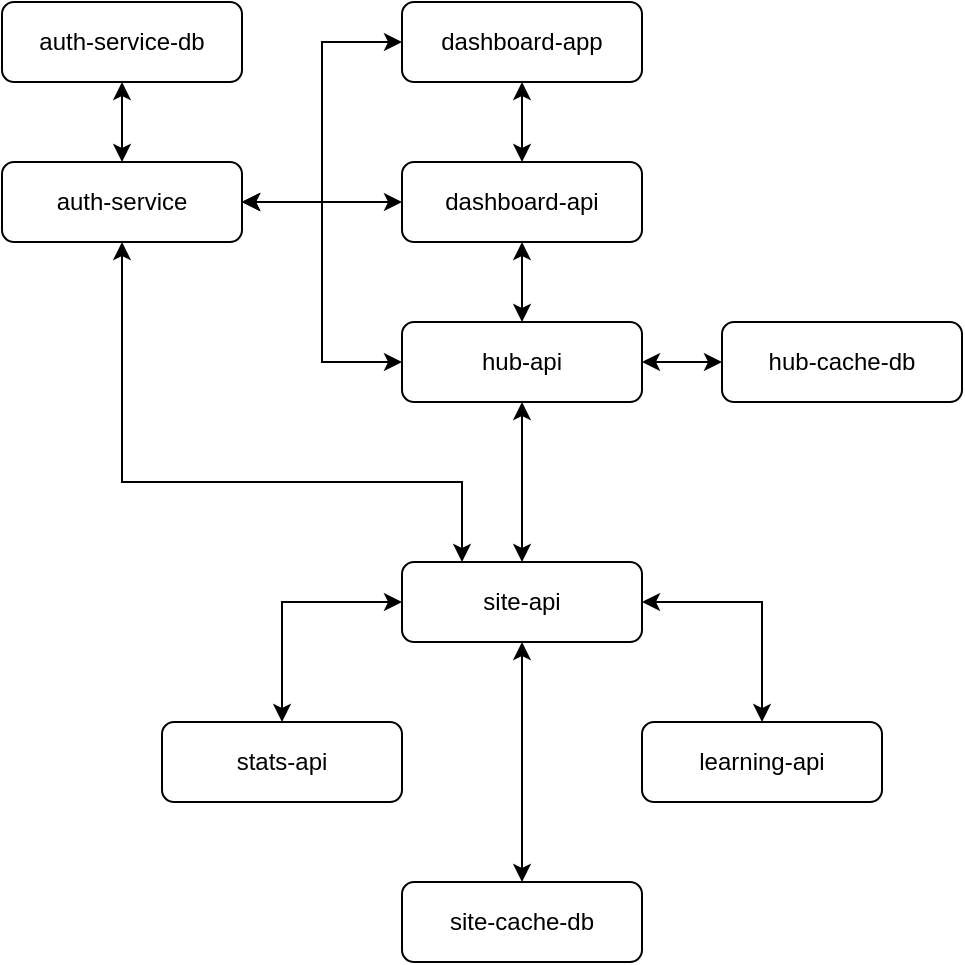 <mxfile version="20.4.0" type="github">
  <diagram id="A6mGiJX77Anee0y3DD2L" name="Page-1">
    <mxGraphModel dx="911" dy="676" grid="1" gridSize="10" guides="1" tooltips="1" connect="1" arrows="1" fold="1" page="1" pageScale="1" pageWidth="5000" pageHeight="5000" math="0" shadow="0">
      <root>
        <mxCell id="0" />
        <mxCell id="1" parent="0" />
        <mxCell id="w7y_vHv0rKMgLHtO9g_5-16" style="edgeStyle=orthogonalEdgeStyle;rounded=0;orthogonalLoop=1;jettySize=auto;html=1;exitX=0.5;exitY=0;exitDx=0;exitDy=0;startArrow=classic;startFill=1;" edge="1" parent="1" source="w7y_vHv0rKMgLHtO9g_5-1" target="w7y_vHv0rKMgLHtO9g_5-15">
          <mxGeometry relative="1" as="geometry" />
        </mxCell>
        <mxCell id="w7y_vHv0rKMgLHtO9g_5-30" style="edgeStyle=orthogonalEdgeStyle;rounded=0;orthogonalLoop=1;jettySize=auto;html=1;exitX=1;exitY=0.5;exitDx=0;exitDy=0;startArrow=classic;startFill=1;" edge="1" parent="1" source="w7y_vHv0rKMgLHtO9g_5-1" target="w7y_vHv0rKMgLHtO9g_5-29">
          <mxGeometry relative="1" as="geometry" />
        </mxCell>
        <mxCell id="w7y_vHv0rKMgLHtO9g_5-1" value="hub-api" style="rounded=1;whiteSpace=wrap;html=1;" vertex="1" parent="1">
          <mxGeometry x="280" y="200" width="120" height="40" as="geometry" />
        </mxCell>
        <mxCell id="w7y_vHv0rKMgLHtO9g_5-11" style="edgeStyle=orthogonalEdgeStyle;rounded=0;orthogonalLoop=1;jettySize=auto;html=1;exitX=0;exitY=0.5;exitDx=0;exitDy=0;startArrow=classic;startFill=1;" edge="1" parent="1" source="w7y_vHv0rKMgLHtO9g_5-4" target="w7y_vHv0rKMgLHtO9g_5-6">
          <mxGeometry relative="1" as="geometry" />
        </mxCell>
        <mxCell id="w7y_vHv0rKMgLHtO9g_5-12" style="edgeStyle=orthogonalEdgeStyle;rounded=0;orthogonalLoop=1;jettySize=auto;html=1;exitX=1;exitY=0.5;exitDx=0;exitDy=0;startArrow=classic;startFill=1;" edge="1" parent="1" source="w7y_vHv0rKMgLHtO9g_5-4" target="w7y_vHv0rKMgLHtO9g_5-7">
          <mxGeometry relative="1" as="geometry" />
        </mxCell>
        <mxCell id="w7y_vHv0rKMgLHtO9g_5-14" style="edgeStyle=orthogonalEdgeStyle;rounded=0;orthogonalLoop=1;jettySize=auto;html=1;exitX=0.5;exitY=0;exitDx=0;exitDy=0;startArrow=classic;startFill=1;" edge="1" parent="1" source="w7y_vHv0rKMgLHtO9g_5-4" target="w7y_vHv0rKMgLHtO9g_5-1">
          <mxGeometry relative="1" as="geometry" />
        </mxCell>
        <mxCell id="w7y_vHv0rKMgLHtO9g_5-28" style="edgeStyle=orthogonalEdgeStyle;rounded=0;orthogonalLoop=1;jettySize=auto;html=1;exitX=0.5;exitY=1;exitDx=0;exitDy=0;startArrow=classic;startFill=1;" edge="1" parent="1" source="w7y_vHv0rKMgLHtO9g_5-4" target="w7y_vHv0rKMgLHtO9g_5-8">
          <mxGeometry relative="1" as="geometry" />
        </mxCell>
        <mxCell id="w7y_vHv0rKMgLHtO9g_5-4" value="site-api" style="rounded=1;whiteSpace=wrap;html=1;" vertex="1" parent="1">
          <mxGeometry x="280" y="320" width="120" height="40" as="geometry" />
        </mxCell>
        <mxCell id="w7y_vHv0rKMgLHtO9g_5-6" value="stats-api" style="rounded=1;whiteSpace=wrap;html=1;" vertex="1" parent="1">
          <mxGeometry x="160" y="400" width="120" height="40" as="geometry" />
        </mxCell>
        <mxCell id="w7y_vHv0rKMgLHtO9g_5-7" value="learning-api" style="rounded=1;whiteSpace=wrap;html=1;" vertex="1" parent="1">
          <mxGeometry x="400" y="400" width="120" height="40" as="geometry" />
        </mxCell>
        <mxCell id="w7y_vHv0rKMgLHtO9g_5-8" value="site-cache-db" style="rounded=1;whiteSpace=wrap;html=1;" vertex="1" parent="1">
          <mxGeometry x="280" y="480" width="120" height="40" as="geometry" />
        </mxCell>
        <mxCell id="w7y_vHv0rKMgLHtO9g_5-18" style="edgeStyle=orthogonalEdgeStyle;rounded=0;orthogonalLoop=1;jettySize=auto;html=1;exitX=0.5;exitY=0;exitDx=0;exitDy=0;startArrow=classic;startFill=1;" edge="1" parent="1" source="w7y_vHv0rKMgLHtO9g_5-15" target="w7y_vHv0rKMgLHtO9g_5-17">
          <mxGeometry relative="1" as="geometry" />
        </mxCell>
        <mxCell id="w7y_vHv0rKMgLHtO9g_5-15" value="dashboard-api" style="rounded=1;whiteSpace=wrap;html=1;" vertex="1" parent="1">
          <mxGeometry x="280" y="120" width="120" height="40" as="geometry" />
        </mxCell>
        <mxCell id="w7y_vHv0rKMgLHtO9g_5-17" value="dashboard-app" style="rounded=1;whiteSpace=wrap;html=1;" vertex="1" parent="1">
          <mxGeometry x="280" y="40" width="120" height="40" as="geometry" />
        </mxCell>
        <mxCell id="w7y_vHv0rKMgLHtO9g_5-21" style="edgeStyle=orthogonalEdgeStyle;rounded=0;orthogonalLoop=1;jettySize=auto;html=1;exitX=0.5;exitY=0;exitDx=0;exitDy=0;entryX=0.5;entryY=1;entryDx=0;entryDy=0;startArrow=classic;startFill=1;" edge="1" parent="1" source="w7y_vHv0rKMgLHtO9g_5-19" target="w7y_vHv0rKMgLHtO9g_5-20">
          <mxGeometry relative="1" as="geometry" />
        </mxCell>
        <mxCell id="w7y_vHv0rKMgLHtO9g_5-22" style="edgeStyle=orthogonalEdgeStyle;rounded=0;orthogonalLoop=1;jettySize=auto;html=1;exitX=1;exitY=0.5;exitDx=0;exitDy=0;entryX=0;entryY=0.5;entryDx=0;entryDy=0;startArrow=classic;startFill=1;" edge="1" parent="1" source="w7y_vHv0rKMgLHtO9g_5-19" target="w7y_vHv0rKMgLHtO9g_5-17">
          <mxGeometry relative="1" as="geometry" />
        </mxCell>
        <mxCell id="w7y_vHv0rKMgLHtO9g_5-24" style="edgeStyle=orthogonalEdgeStyle;rounded=0;orthogonalLoop=1;jettySize=auto;html=1;exitX=1;exitY=0.5;exitDx=0;exitDy=0;entryX=0;entryY=0.5;entryDx=0;entryDy=0;startArrow=classic;startFill=1;" edge="1" parent="1" source="w7y_vHv0rKMgLHtO9g_5-19" target="w7y_vHv0rKMgLHtO9g_5-1">
          <mxGeometry relative="1" as="geometry" />
        </mxCell>
        <mxCell id="w7y_vHv0rKMgLHtO9g_5-25" style="edgeStyle=orthogonalEdgeStyle;rounded=0;orthogonalLoop=1;jettySize=auto;html=1;exitX=1;exitY=0.5;exitDx=0;exitDy=0;startArrow=classic;startFill=1;" edge="1" parent="1" source="w7y_vHv0rKMgLHtO9g_5-19" target="w7y_vHv0rKMgLHtO9g_5-15">
          <mxGeometry relative="1" as="geometry" />
        </mxCell>
        <mxCell id="w7y_vHv0rKMgLHtO9g_5-27" style="edgeStyle=orthogonalEdgeStyle;rounded=0;orthogonalLoop=1;jettySize=auto;html=1;exitX=0.5;exitY=1;exitDx=0;exitDy=0;entryX=0.25;entryY=0;entryDx=0;entryDy=0;startArrow=classic;startFill=1;" edge="1" parent="1" source="w7y_vHv0rKMgLHtO9g_5-19" target="w7y_vHv0rKMgLHtO9g_5-4">
          <mxGeometry relative="1" as="geometry">
            <Array as="points">
              <mxPoint x="140" y="280" />
              <mxPoint x="310" y="280" />
            </Array>
          </mxGeometry>
        </mxCell>
        <mxCell id="w7y_vHv0rKMgLHtO9g_5-19" value="auth-service" style="rounded=1;whiteSpace=wrap;html=1;" vertex="1" parent="1">
          <mxGeometry x="80" y="120" width="120" height="40" as="geometry" />
        </mxCell>
        <mxCell id="w7y_vHv0rKMgLHtO9g_5-20" value="auth-service-db" style="rounded=1;whiteSpace=wrap;html=1;" vertex="1" parent="1">
          <mxGeometry x="80" y="40" width="120" height="40" as="geometry" />
        </mxCell>
        <mxCell id="w7y_vHv0rKMgLHtO9g_5-29" value="hub-cache-db" style="rounded=1;whiteSpace=wrap;html=1;" vertex="1" parent="1">
          <mxGeometry x="440" y="200" width="120" height="40" as="geometry" />
        </mxCell>
      </root>
    </mxGraphModel>
  </diagram>
</mxfile>
